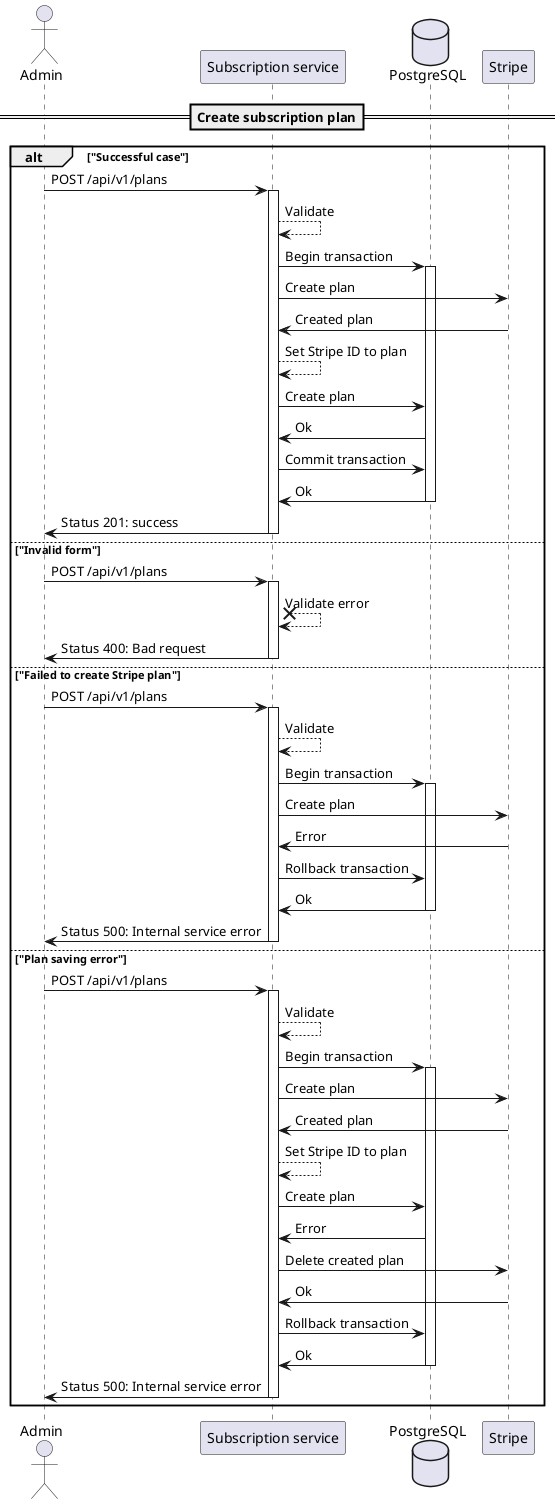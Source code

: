 @startuml
'https://plantuml.com/sequence-diagram

actor Admin as user
participant "Subscription service" as service
database "PostgreSQL" as psql
participant "Stripe" as stripe

==Create subscription plan==
alt "Successful case"
    user -> service: POST /api/v1/plans
    activate service
    service --> service: Validate
    service -> psql: Begin transaction
    activate psql
    service -> stripe: Create plan
    service <- stripe: Created plan
    service --> service: Set Stripe ID to plan
    service -> psql: Create plan
    service <- psql: Ok
    service -> psql: Commit transaction
    service <- psql: Ok
    deactivate psql
    user <- service: Status 201: success
    deactivate service
else "Invalid form"
    user -> service: POST /api/v1/plans
    activate service
    service x--> service: Validate error
    user <- service: Status 400: Bad request
    deactivate service
else "Failed to create Stripe plan"
    user -> service: POST /api/v1/plans
    activate service
    service --> service: Validate
    service -> psql: Begin transaction
    activate psql
    service -> stripe: Create plan
    service <- stripe: Error
    service -> psql: Rollback transaction
    service <- psql: Ok
    deactivate psql
    user <- service: Status 500: Internal service error
    deactivate service
else "Plan saving error"
 user -> service: POST /api/v1/plans
    activate service
    service --> service: Validate
    service -> psql: Begin transaction
    activate psql
    service -> stripe: Create plan
    service <- stripe: Created plan
    service --> service: Set Stripe ID to plan
    service -> psql: Create plan
    service <- psql: Error
    service -> stripe: Delete created plan
    service <- stripe: Ok
    service -> psql: Rollback transaction
    service <- psql: Ok
    deactivate psql
    user <- service: Status 500: Internal service error
    deactivate service
end

@enduml